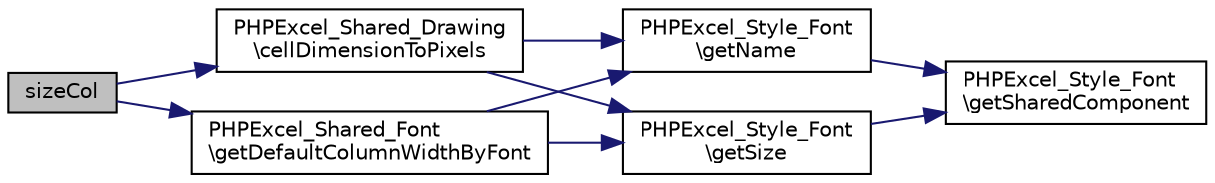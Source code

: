 digraph "sizeCol"
{
  edge [fontname="Helvetica",fontsize="10",labelfontname="Helvetica",labelfontsize="10"];
  node [fontname="Helvetica",fontsize="10",shape=record];
  rankdir="LR";
  Node14 [label="sizeCol",height=0.2,width=0.4,color="black", fillcolor="grey75", style="filled", fontcolor="black"];
  Node14 -> Node15 [color="midnightblue",fontsize="10",style="solid",fontname="Helvetica"];
  Node15 [label="PHPExcel_Shared_Drawing\l\\cellDimensionToPixels",height=0.2,width=0.4,color="black", fillcolor="white", style="filled",URL="$class_p_h_p_excel___shared___drawing.html#ad277ad1275f65facccdb5786d244519f"];
  Node15 -> Node16 [color="midnightblue",fontsize="10",style="solid",fontname="Helvetica"];
  Node16 [label="PHPExcel_Style_Font\l\\getName",height=0.2,width=0.4,color="black", fillcolor="white", style="filled",URL="$class_p_h_p_excel___style___font.html#a3d0963e68bb313b163a73f2803c64600"];
  Node16 -> Node17 [color="midnightblue",fontsize="10",style="solid",fontname="Helvetica"];
  Node17 [label="PHPExcel_Style_Font\l\\getSharedComponent",height=0.2,width=0.4,color="black", fillcolor="white", style="filled",URL="$class_p_h_p_excel___style___font.html#a49e6e514d1dce7982e6864942bcb1f5d"];
  Node15 -> Node18 [color="midnightblue",fontsize="10",style="solid",fontname="Helvetica"];
  Node18 [label="PHPExcel_Style_Font\l\\getSize",height=0.2,width=0.4,color="black", fillcolor="white", style="filled",URL="$class_p_h_p_excel___style___font.html#a75cce10cdf81be6dc84881c28b3379b7"];
  Node18 -> Node17 [color="midnightblue",fontsize="10",style="solid",fontname="Helvetica"];
  Node14 -> Node19 [color="midnightblue",fontsize="10",style="solid",fontname="Helvetica"];
  Node19 [label="PHPExcel_Shared_Font\l\\getDefaultColumnWidthByFont",height=0.2,width=0.4,color="black", fillcolor="white", style="filled",URL="$class_p_h_p_excel___shared___font.html#abf49e61a47fd4c20528ec44cac7c3447"];
  Node19 -> Node16 [color="midnightblue",fontsize="10",style="solid",fontname="Helvetica"];
  Node19 -> Node18 [color="midnightblue",fontsize="10",style="solid",fontname="Helvetica"];
}
